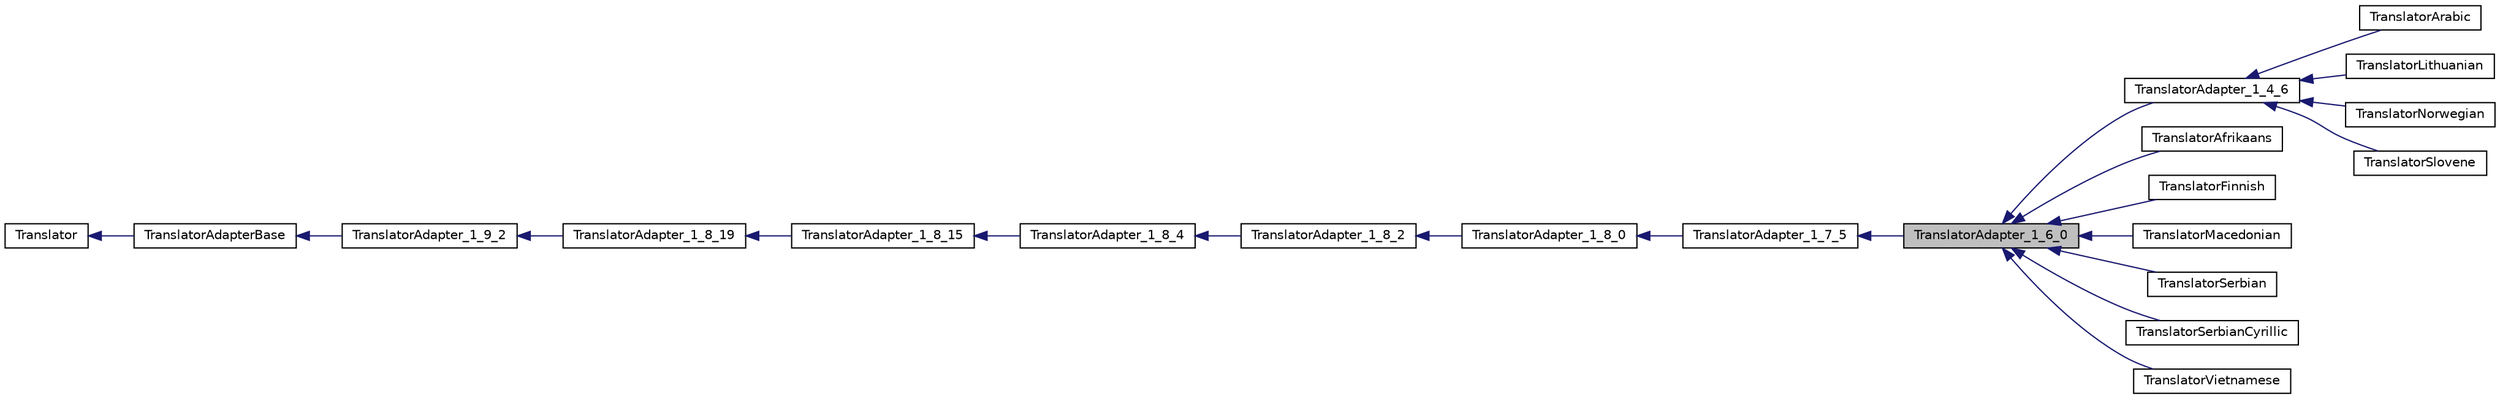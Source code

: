 digraph "TranslatorAdapter_1_6_0"
{
 // INTERACTIVE_SVG=YES
 // LATEX_PDF_SIZE
  edge [fontname="Helvetica",fontsize="10",labelfontname="Helvetica",labelfontsize="10"];
  node [fontname="Helvetica",fontsize="10",shape=record];
  rankdir="LR";
  Node1 [label="TranslatorAdapter_1_6_0",height=0.2,width=0.4,color="black", fillcolor="grey75", style="filled", fontcolor="black",tooltip="Adapter class for languages that only contain translations up to version 1.6.0."];
  Node2 -> Node1 [dir="back",color="midnightblue",fontsize="10",style="solid",fontname="Helvetica"];
  Node2 [label="TranslatorAdapter_1_7_5",height=0.2,width=0.4,color="black", fillcolor="white", style="filled",URL="$da/d24/class_translator_adapter__1__7__5.html",tooltip="Adapter class for languages that only contain translations up to version 1.7.5."];
  Node3 -> Node2 [dir="back",color="midnightblue",fontsize="10",style="solid",fontname="Helvetica"];
  Node3 [label="TranslatorAdapter_1_8_0",height=0.2,width=0.4,color="black", fillcolor="white", style="filled",URL="$de/d49/class_translator_adapter__1__8__0.html",tooltip="Adapter class for languages that only contain translations up to version 1.8.0."];
  Node4 -> Node3 [dir="back",color="midnightblue",fontsize="10",style="solid",fontname="Helvetica"];
  Node4 [label="TranslatorAdapter_1_8_2",height=0.2,width=0.4,color="black", fillcolor="white", style="filled",URL="$d2/d75/class_translator_adapter__1__8__2.html",tooltip=" "];
  Node5 -> Node4 [dir="back",color="midnightblue",fontsize="10",style="solid",fontname="Helvetica"];
  Node5 [label="TranslatorAdapter_1_8_4",height=0.2,width=0.4,color="black", fillcolor="white", style="filled",URL="$de/d2f/class_translator_adapter__1__8__4.html",tooltip=" "];
  Node6 -> Node5 [dir="back",color="midnightblue",fontsize="10",style="solid",fontname="Helvetica"];
  Node6 [label="TranslatorAdapter_1_8_15",height=0.2,width=0.4,color="black", fillcolor="white", style="filled",URL="$d4/d2e/class_translator_adapter__1__8__15.html",tooltip=" "];
  Node7 -> Node6 [dir="back",color="midnightblue",fontsize="10",style="solid",fontname="Helvetica"];
  Node7 [label="TranslatorAdapter_1_8_19",height=0.2,width=0.4,color="black", fillcolor="white", style="filled",URL="$de/dde/class_translator_adapter__1__8__19.html",tooltip=" "];
  Node8 -> Node7 [dir="back",color="midnightblue",fontsize="10",style="solid",fontname="Helvetica"];
  Node8 [label="TranslatorAdapter_1_9_2",height=0.2,width=0.4,color="black", fillcolor="white", style="filled",URL="$d3/d2e/class_translator_adapter__1__9__2.html",tooltip=" "];
  Node9 -> Node8 [dir="back",color="midnightblue",fontsize="10",style="solid",fontname="Helvetica"];
  Node9 [label="TranslatorAdapterBase",height=0.2,width=0.4,color="black", fillcolor="white", style="filled",URL="$db/d6c/class_translator_adapter_base.html",tooltip="Base of the translator adapter tree."];
  Node10 -> Node9 [dir="back",color="midnightblue",fontsize="10",style="solid",fontname="Helvetica"];
  Node10 [label="Translator",height=0.2,width=0.4,color="black", fillcolor="white", style="filled",URL="$d8/dfb/class_translator.html",tooltip="Abstract base class for all translatable text fragments."];
  Node1 -> Node11 [dir="back",color="midnightblue",fontsize="10",style="solid",fontname="Helvetica"];
  Node11 [label="TranslatorAdapter_1_4_6",height=0.2,width=0.4,color="black", fillcolor="white", style="filled",URL="$d4/d2b/class_translator_adapter__1__4__6.html",tooltip="Adapter class for languages that only contain translations up to version 1.4.6"];
  Node11 -> Node12 [dir="back",color="midnightblue",fontsize="10",style="solid",fontname="Helvetica"];
  Node12 [label="TranslatorArabic",height=0.2,width=0.4,color="black", fillcolor="white", style="filled",URL="$d3/de9/class_translator_arabic.html",tooltip=" "];
  Node11 -> Node13 [dir="back",color="midnightblue",fontsize="10",style="solid",fontname="Helvetica"];
  Node13 [label="TranslatorLithuanian",height=0.2,width=0.4,color="black", fillcolor="white", style="filled",URL="$dc/d53/class_translator_lithuanian.html",tooltip=" "];
  Node11 -> Node14 [dir="back",color="midnightblue",fontsize="10",style="solid",fontname="Helvetica"];
  Node14 [label="TranslatorNorwegian",height=0.2,width=0.4,color="black", fillcolor="white", style="filled",URL="$dd/d38/class_translator_norwegian.html",tooltip=" "];
  Node11 -> Node15 [dir="back",color="midnightblue",fontsize="10",style="solid",fontname="Helvetica"];
  Node15 [label="TranslatorSlovene",height=0.2,width=0.4,color="black", fillcolor="white", style="filled",URL="$dd/d0b/class_translator_slovene.html",tooltip=" "];
  Node1 -> Node16 [dir="back",color="midnightblue",fontsize="10",style="solid",fontname="Helvetica"];
  Node16 [label="TranslatorAfrikaans",height=0.2,width=0.4,color="black", fillcolor="white", style="filled",URL="$d3/d65/class_translator_afrikaans.html",tooltip=" "];
  Node1 -> Node17 [dir="back",color="midnightblue",fontsize="10",style="solid",fontname="Helvetica"];
  Node17 [label="TranslatorFinnish",height=0.2,width=0.4,color="black", fillcolor="white", style="filled",URL="$de/df7/class_translator_finnish.html",tooltip=" "];
  Node1 -> Node18 [dir="back",color="midnightblue",fontsize="10",style="solid",fontname="Helvetica"];
  Node18 [label="TranslatorMacedonian",height=0.2,width=0.4,color="black", fillcolor="white", style="filled",URL="$d9/ddf/class_translator_macedonian.html",tooltip=" "];
  Node1 -> Node19 [dir="back",color="midnightblue",fontsize="10",style="solid",fontname="Helvetica"];
  Node19 [label="TranslatorSerbian",height=0.2,width=0.4,color="black", fillcolor="white", style="filled",URL="$d5/d0a/class_translator_serbian.html",tooltip=" "];
  Node1 -> Node20 [dir="back",color="midnightblue",fontsize="10",style="solid",fontname="Helvetica"];
  Node20 [label="TranslatorSerbianCyrillic",height=0.2,width=0.4,color="black", fillcolor="white", style="filled",URL="$dc/d03/class_translator_serbian_cyrillic.html",tooltip=" "];
  Node1 -> Node21 [dir="back",color="midnightblue",fontsize="10",style="solid",fontname="Helvetica"];
  Node21 [label="TranslatorVietnamese",height=0.2,width=0.4,color="black", fillcolor="white", style="filled",URL="$df/d20/class_translator_vietnamese.html",tooltip=" "];
}
